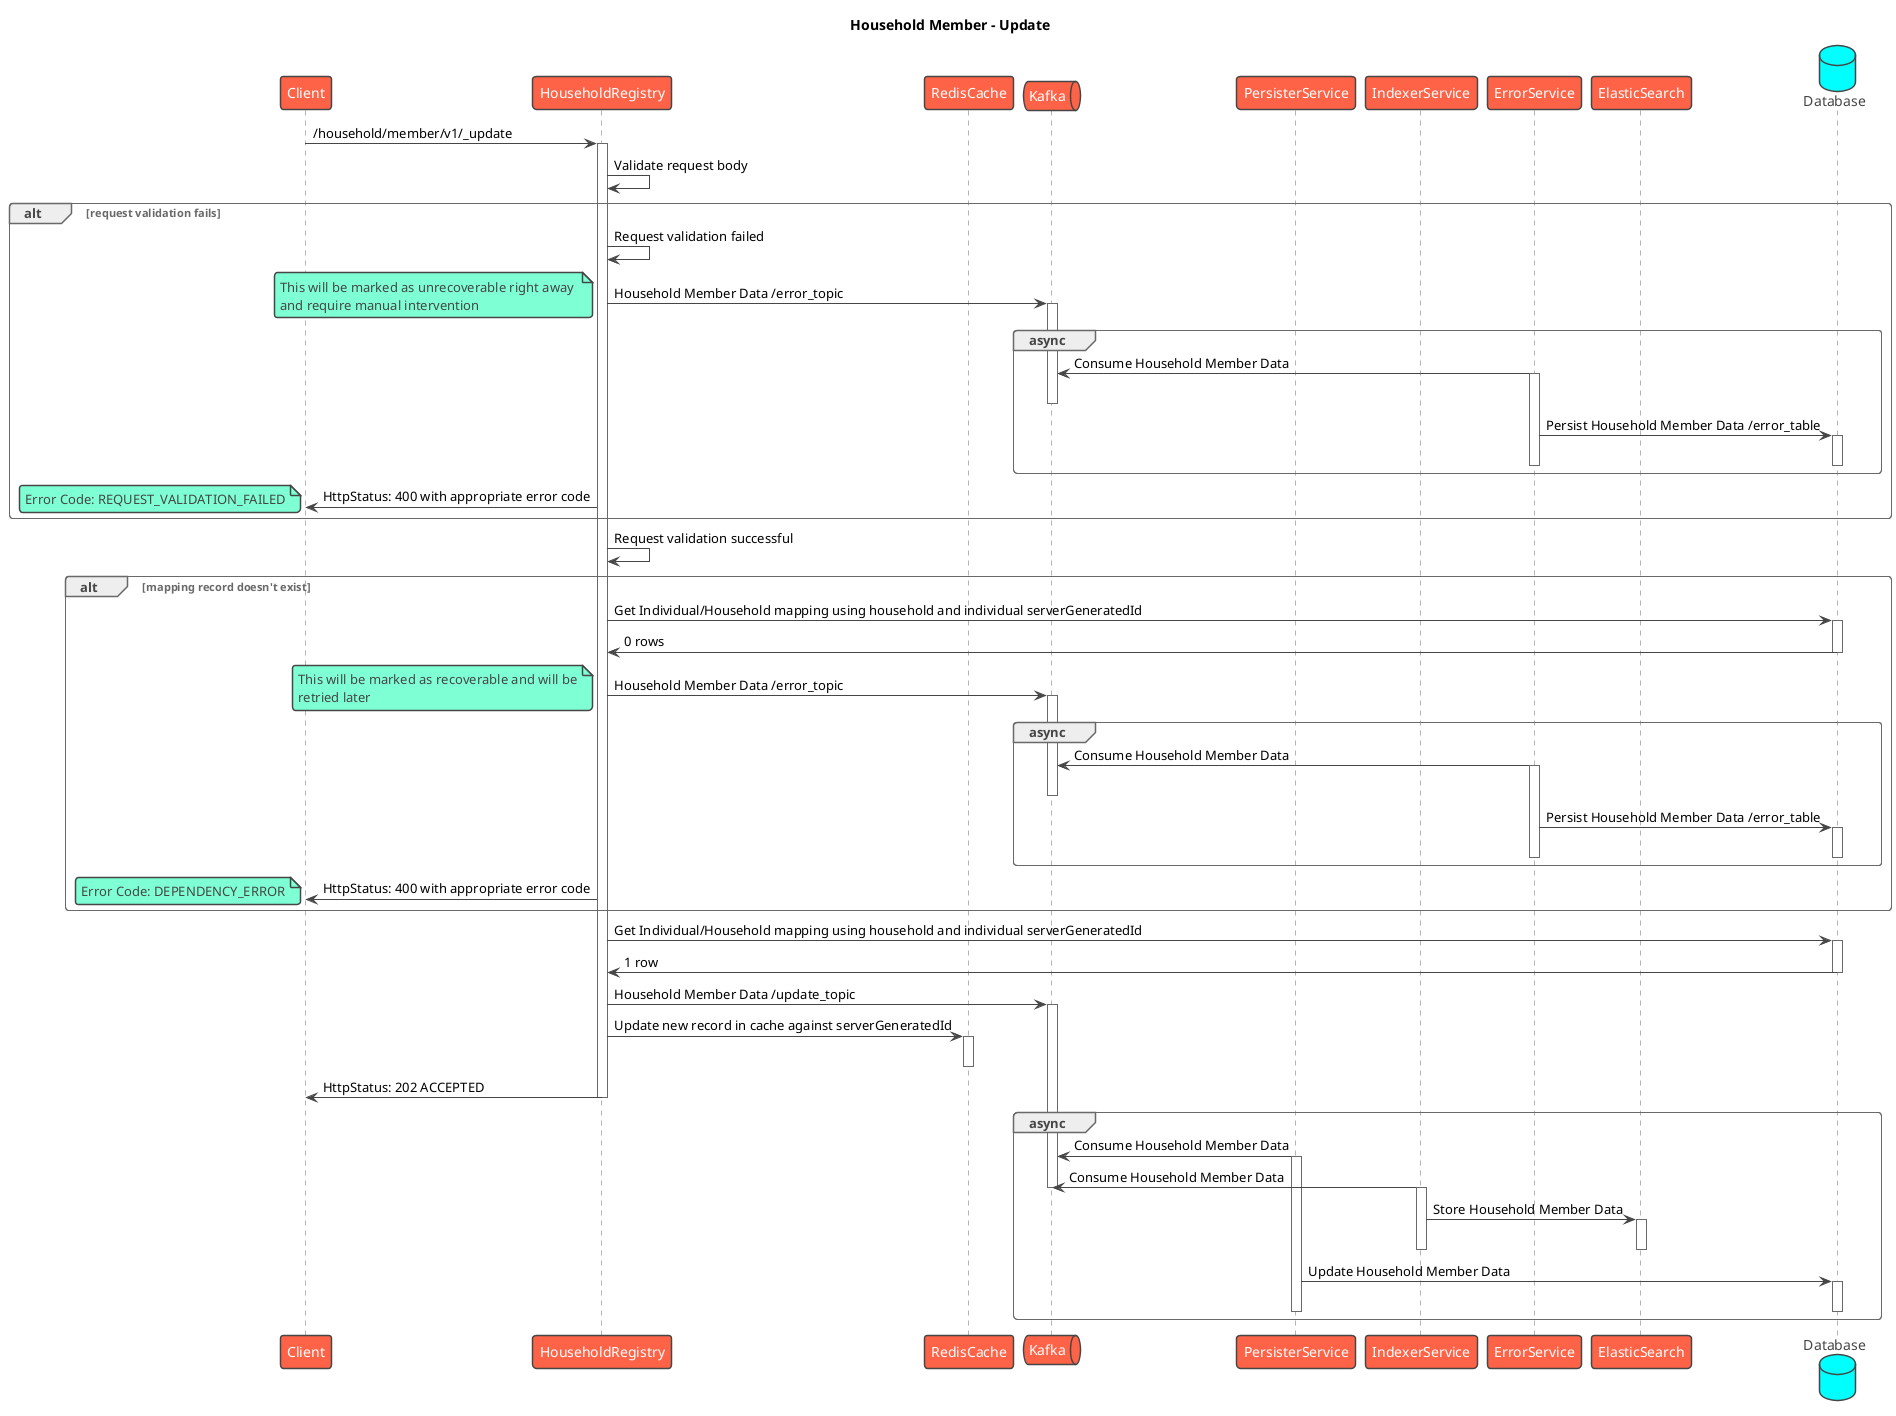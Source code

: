 @startuml
title Household Member - Update
!theme vibrant
participant Client as c
participant HouseholdRegistry as s
participant RedisCache as rc
queue Kafka as k
participant PersisterService as prs
participant IndexerService as idx
participant ErrorService as es
participant ElasticSearch as el
database Database as db
c -> s : /household/member/v1/_update
activate s
s -> s: Validate request body
alt request validation fails
    s -> s: Request validation failed
    s -> k: Household Member Data /error_topic
    note left
        This will be marked as unrecoverable right away 
        and require manual intervention
    end note
    activate k
    group async
        es -> k: Consume Household Member Data
        activate es
        deactivate k
        es -> db: Persist Household Member Data /error_table
        activate db
        deactivate db
        deactivate es
    end
    s -> c: HttpStatus: 400 with appropriate error code
    note left
        Error Code: REQUEST_VALIDATION_FAILED
    end note
end
s -> s: Request validation successful
alt mapping record doesn't exist
  s -> db: Get Individual/Household mapping using household and individual serverGeneratedId
  activate db
  db -> s: 0 rows
  deactivate db
  s -> k: Household Member Data /error_topic
  note left
      This will be marked as recoverable and will be
      retried later
  end note
  activate k
  group async
      es -> k: Consume Household Member Data
      activate es
      deactivate k
      es -> db: Persist Household Member Data /error_table
      activate db
      deactivate db
      deactivate es
  end
  s -> c: HttpStatus: 400 with appropriate error code
  note left
      Error Code: DEPENDENCY_ERROR
  end note
end
s -> db: Get Individual/Household mapping using household and individual serverGeneratedId
activate db
db -> s: 1 row
deactivate db
s -> k: Household Member Data /update_topic
activate k
s -> rc: Update new record in cache against serverGeneratedId
activate rc
deactivate rc
s -> c: HttpStatus: 202 ACCEPTED
deactivate s
group async
    prs -> k: Consume Household Member Data
    activate prs
    idx -> k: Consume Household Member Data
    deactivate k
    activate idx
    idx -> el: Store Household Member Data
    activate el
    deactivate el
    deactivate idx
    prs -> db: Update Household Member Data
    activate db
    deactivate db
    deactivate prs
end
@enduml